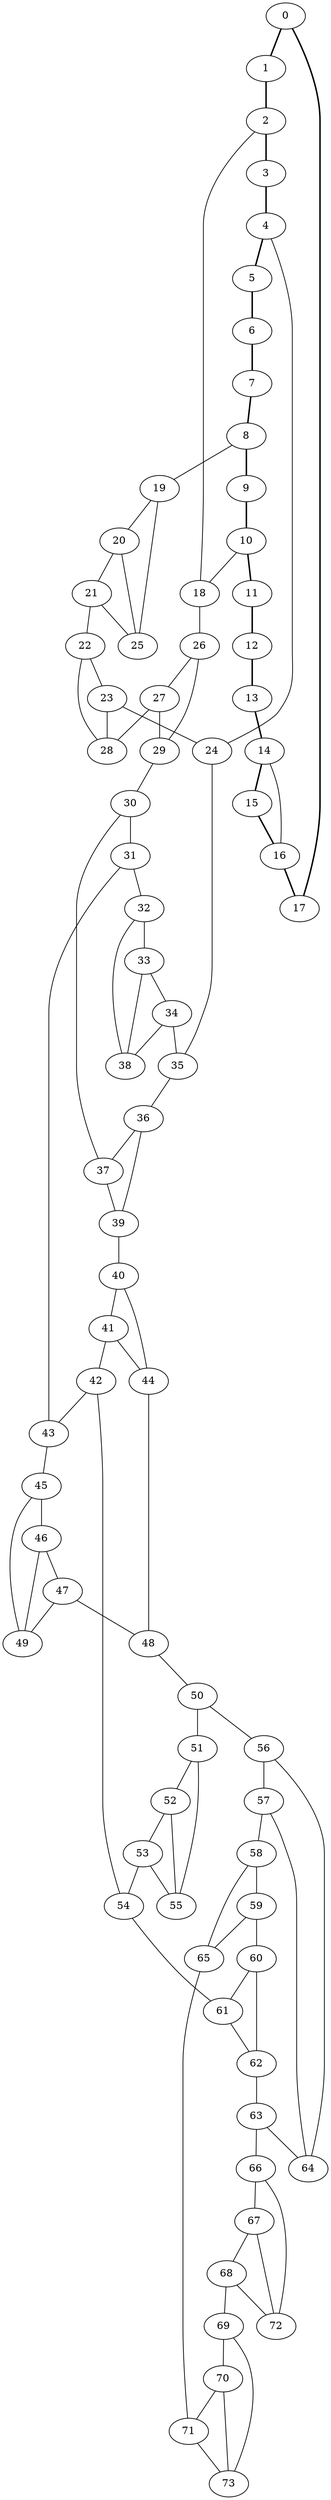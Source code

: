 //Inside of this graph isn't 3-connected
graph G {
0 [ pos = " 18.50,0.00!" ];
0 -- 1[style=bold];
0 -- 17[style=bold];
1 [ pos = " 17.38,6.33!" ];
1 -- 2[style=bold];
2 [ pos = " 14.17,11.89!" ];
2 -- 3[style=bold];
2 -- 18;
3 [ pos = " 9.25,16.02!" ];
3 -- 4[style=bold];
4 [ pos = " 3.21,18.22!" ];
4 -- 5[style=bold];
4 -- 24;
5 [ pos = " -3.21,18.22!" ];
5 -- 6[style=bold];
6 [ pos = " -9.25,16.02!" ];
6 -- 7[style=bold];
7 [ pos = " -14.17,11.89!" ];
7 -- 8[style=bold];
8 [ pos = " -17.38,6.33!" ];
8 -- 9[style=bold];
8 -- 19;
9 [ pos = " -18.50,0.00!" ];
9 -- 10[style=bold];
10 [ pos = " -17.38,-6.33!" ];
10 -- 11[style=bold];
10 -- 18;
11 [ pos = " -14.17,-11.89!" ];
11 -- 12[style=bold];
12 [ pos = " -9.25,-16.02!" ];
12 -- 13[style=bold];
13 [ pos = " -3.21,-18.22!" ];
13 -- 14[style=bold];
14 [ pos = " 3.21,-18.22!" ];
14 -- 15[style=bold];
14 -- 16;
15 [ pos = " 9.25,-16.02!" ];
15 -- 16[style=bold];
16 [ pos = " 14.17,-11.89!" ];
16 -- 17[style=bold];
17 [ pos = " 17.38,-6.33!" ];
18 -- 26;
19 -- 20;
19 -- 25;
20 -- 21;
20 -- 25;
21 -- 22;
21 -- 25;
22 -- 23;
22 -- 28;
23 -- 24;
23 -- 28;
24 -- 35;
26 -- 27;
26 -- 29;
27 -- 28;
27 -- 29;
29 -- 30;
30 -- 31;
30 -- 37;
31 -- 32;
31 -- 43;
32 -- 33;
32 -- 38;
33 -- 34;
33 -- 38;
34 -- 35;
34 -- 38;
35 -- 36;
36 -- 37;
36 -- 39;
37 -- 39;
39 -- 40;
40 -- 41;
40 -- 44;
41 -- 42;
41 -- 44;
42 -- 43;
42 -- 54;
43 -- 45;
44 -- 48;
45 -- 46;
45 -- 49;
46 -- 47;
46 -- 49;
47 -- 48;
47 -- 49;
48 -- 50;
50 -- 51;
50 -- 56;
51 -- 52;
51 -- 55;
52 -- 53;
52 -- 55;
53 -- 54;
53 -- 55;
54 -- 61;
56 -- 57;
56 -- 64;
57 -- 58;
57 -- 64;
58 -- 59;
58 -- 65;
59 -- 60;
59 -- 65;
60 -- 61;
60 -- 62;
61 -- 62;
62 -- 63;
63 -- 64;
63 -- 66;
65 -- 71;
66 -- 67;
66 -- 72;
67 -- 68;
67 -- 72;
68 -- 69;
68 -- 72;
69 -- 70;
69 -- 73;
70 -- 71;
70 -- 73;
71 -- 73;
}
